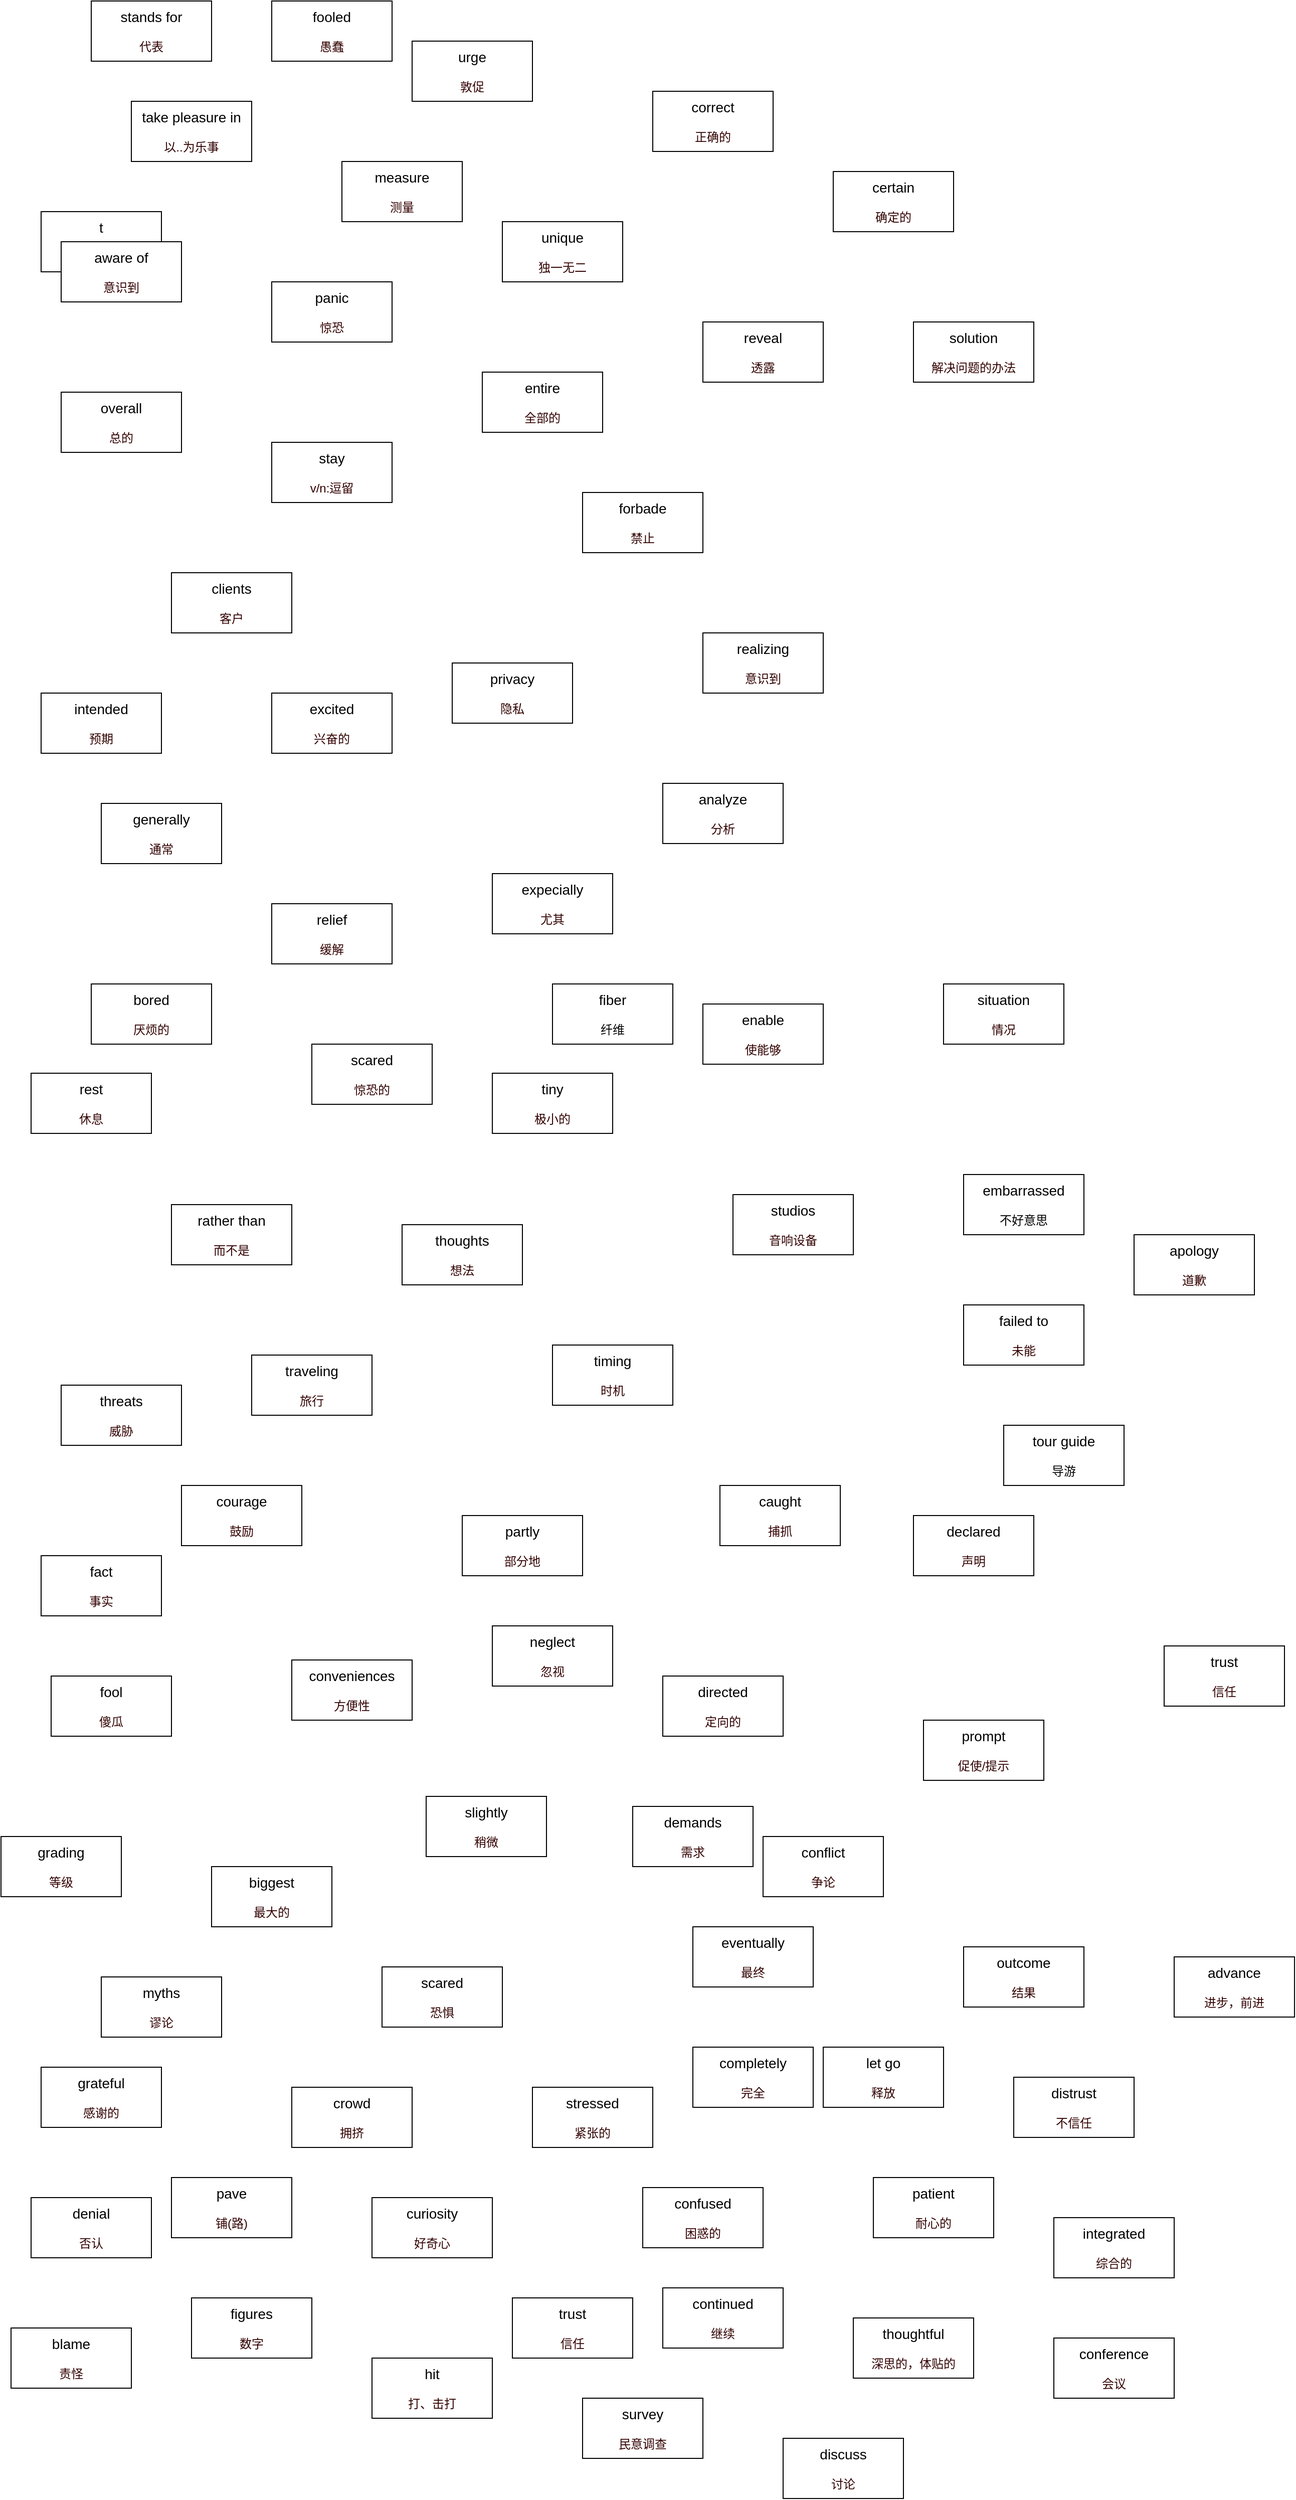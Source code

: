 <mxfile>
    <diagram id="ttYuPCzGJ3HdLokVk0_G" name="第 1 页">
        <mxGraphModel dx="1391" dy="431" grid="1" gridSize="10" guides="0" tooltips="1" connect="1" arrows="1" fold="1" page="1" pageScale="1" pageWidth="827" pageHeight="1169" math="0" shadow="0">
            <root>
                <mxCell id="0"/>
                <mxCell id="1" parent="0"/>
                <mxCell id="2" value="&lt;font style=&quot;font-size: 14px&quot;&gt;take pleasure in&lt;br&gt;&lt;/font&gt;&lt;br&gt;&lt;font color=&quot;#330000&quot;&gt;以..为乐事&lt;/font&gt;" style="rounded=0;whiteSpace=wrap;html=1;" parent="1" vertex="1">
                    <mxGeometry x="120" y="140" width="120" height="60" as="geometry"/>
                </mxCell>
                <mxCell id="3" value="&lt;font style=&quot;font-size: 14px&quot;&gt;t&lt;br&gt;&lt;/font&gt;&lt;br&gt;&lt;font color=&quot;#330000&quot;&gt;以&lt;/font&gt;" style="rounded=0;whiteSpace=wrap;html=1;" parent="1" vertex="1">
                    <mxGeometry x="30" y="250" width="120" height="60" as="geometry"/>
                </mxCell>
                <mxCell id="4" value="&lt;font style=&quot;font-size: 14px&quot;&gt;overall&lt;br&gt;&lt;/font&gt;&lt;br&gt;&lt;font color=&quot;#330000&quot;&gt;总的&lt;/font&gt;" style="rounded=0;whiteSpace=wrap;html=1;" parent="1" vertex="1">
                    <mxGeometry x="50" y="430" width="120" height="60" as="geometry"/>
                </mxCell>
                <mxCell id="6" value="&lt;font style=&quot;font-size: 14px&quot;&gt;stay&lt;br&gt;&lt;/font&gt;&lt;br&gt;&lt;font color=&quot;#330000&quot;&gt;v/n:逗留&lt;/font&gt;" style="rounded=0;whiteSpace=wrap;html=1;" parent="1" vertex="1">
                    <mxGeometry x="260" y="480" width="120" height="60" as="geometry"/>
                </mxCell>
                <mxCell id="8" value="&lt;font style=&quot;font-size: 14px&quot;&gt;entire&lt;br&gt;&lt;/font&gt;&lt;br&gt;&lt;font color=&quot;#330000&quot;&gt;全部的&lt;/font&gt;" style="rounded=0;whiteSpace=wrap;html=1;" parent="1" vertex="1">
                    <mxGeometry x="470" y="410" width="120" height="60" as="geometry"/>
                </mxCell>
                <mxCell id="9" value="&lt;font style=&quot;font-size: 14px&quot;&gt;correct&lt;br&gt;&lt;/font&gt;&lt;br&gt;&lt;font color=&quot;#330000&quot;&gt;正确的&lt;/font&gt;" style="rounded=0;whiteSpace=wrap;html=1;" parent="1" vertex="1">
                    <mxGeometry x="640" y="130" width="120" height="60" as="geometry"/>
                </mxCell>
                <mxCell id="10" value="&lt;font style=&quot;font-size: 14px&quot;&gt;unique&lt;br&gt;&lt;/font&gt;&lt;br&gt;&lt;font color=&quot;#330000&quot;&gt;独一无二&lt;/font&gt;" style="rounded=0;whiteSpace=wrap;html=1;" parent="1" vertex="1">
                    <mxGeometry x="490" y="260" width="120" height="60" as="geometry"/>
                </mxCell>
                <mxCell id="11" value="&lt;font style=&quot;font-size: 14px&quot;&gt;forbade&lt;br&gt;&lt;/font&gt;&lt;br&gt;&lt;font color=&quot;#330000&quot;&gt;禁止&lt;/font&gt;" style="rounded=0;whiteSpace=wrap;html=1;" parent="1" vertex="1">
                    <mxGeometry x="570" y="530" width="120" height="60" as="geometry"/>
                </mxCell>
                <mxCell id="12" value="&lt;font style=&quot;font-size: 14px&quot;&gt;reveal&lt;br&gt;&lt;/font&gt;&lt;br&gt;&lt;font color=&quot;#330000&quot;&gt;透露&lt;/font&gt;" style="rounded=0;whiteSpace=wrap;html=1;" parent="1" vertex="1">
                    <mxGeometry x="690" y="360" width="120" height="60" as="geometry"/>
                </mxCell>
                <mxCell id="13" value="&lt;font style=&quot;font-size: 14px&quot;&gt;clients&lt;br&gt;&lt;/font&gt;&lt;br&gt;&lt;font color=&quot;#330000&quot;&gt;客户&lt;/font&gt;" style="rounded=0;whiteSpace=wrap;html=1;" parent="1" vertex="1">
                    <mxGeometry x="160" y="610" width="120" height="60" as="geometry"/>
                </mxCell>
                <mxCell id="14" value="&lt;font style=&quot;font-size: 14px&quot;&gt;privacy&lt;br&gt;&lt;/font&gt;&lt;br&gt;&lt;font color=&quot;#330000&quot;&gt;隐私&lt;/font&gt;" style="rounded=0;whiteSpace=wrap;html=1;" parent="1" vertex="1">
                    <mxGeometry x="440" y="700" width="120" height="60" as="geometry"/>
                </mxCell>
                <mxCell id="15" value="&lt;font style=&quot;font-size: 14px&quot;&gt;urge&lt;br&gt;&lt;/font&gt;&lt;br&gt;&lt;font color=&quot;#330000&quot;&gt;敦促&lt;/font&gt;" style="rounded=0;whiteSpace=wrap;html=1;" parent="1" vertex="1">
                    <mxGeometry x="400" y="80" width="120" height="60" as="geometry"/>
                </mxCell>
                <mxCell id="16" value="&lt;font style=&quot;font-size: 14px&quot;&gt;realizing&lt;br&gt;&lt;/font&gt;&lt;br&gt;&lt;font color=&quot;#330000&quot;&gt;意识到&lt;/font&gt;" style="rounded=0;whiteSpace=wrap;html=1;" parent="1" vertex="1">
                    <mxGeometry x="690" y="670" width="120" height="60" as="geometry"/>
                </mxCell>
                <mxCell id="17" value="&lt;font style=&quot;font-size: 14px&quot;&gt;excited&lt;br&gt;&lt;/font&gt;&lt;br&gt;&lt;font color=&quot;#330000&quot;&gt;兴奋的&lt;/font&gt;" style="rounded=0;whiteSpace=wrap;html=1;" parent="1" vertex="1">
                    <mxGeometry x="260" y="730" width="120" height="60" as="geometry"/>
                </mxCell>
                <mxCell id="18" value="&lt;font style=&quot;font-size: 14px&quot;&gt;measure&lt;br&gt;&lt;/font&gt;&lt;br&gt;&lt;font color=&quot;#330000&quot;&gt;测量&lt;/font&gt;" style="rounded=0;whiteSpace=wrap;html=1;" parent="1" vertex="1">
                    <mxGeometry x="330" y="200" width="120" height="60" as="geometry"/>
                </mxCell>
                <mxCell id="19" value="&lt;font style=&quot;font-size: 14px&quot;&gt;stands for&lt;br&gt;&lt;/font&gt;&lt;br&gt;&lt;font color=&quot;#330000&quot;&gt;代表&lt;/font&gt;" style="rounded=0;whiteSpace=wrap;html=1;" parent="1" vertex="1">
                    <mxGeometry x="80" y="40" width="120" height="60" as="geometry"/>
                </mxCell>
                <mxCell id="20" value="&lt;font style=&quot;font-size: 14px&quot;&gt;aware of&lt;br&gt;&lt;/font&gt;&lt;br&gt;&lt;font color=&quot;#330000&quot;&gt;意识到&lt;/font&gt;" style="rounded=0;whiteSpace=wrap;html=1;" parent="1" vertex="1">
                    <mxGeometry x="50" y="280" width="120" height="60" as="geometry"/>
                </mxCell>
                <mxCell id="21" value="&lt;font style=&quot;font-size: 14px&quot;&gt;relief&lt;br&gt;&lt;/font&gt;&lt;br&gt;&lt;font color=&quot;#330000&quot;&gt;缓解&lt;/font&gt;" style="rounded=0;whiteSpace=wrap;html=1;" parent="1" vertex="1">
                    <mxGeometry x="260" y="940" width="120" height="60" as="geometry"/>
                </mxCell>
                <mxCell id="22" value="&lt;font style=&quot;font-size: 14px&quot;&gt;generally&lt;br&gt;&lt;/font&gt;&lt;br&gt;&lt;font color=&quot;#330000&quot;&gt;通常&lt;/font&gt;" style="rounded=0;whiteSpace=wrap;html=1;" parent="1" vertex="1">
                    <mxGeometry x="90" y="840" width="120" height="60" as="geometry"/>
                </mxCell>
                <mxCell id="23" value="&lt;span style=&quot;font-size: 14px&quot;&gt;expecially&lt;/span&gt;&lt;br&gt;&lt;br&gt;&lt;font color=&quot;#330000&quot;&gt;尤其&lt;/font&gt;" style="rounded=0;whiteSpace=wrap;html=1;" parent="1" vertex="1">
                    <mxGeometry x="480" y="910" width="120" height="60" as="geometry"/>
                </mxCell>
                <mxCell id="24" value="&lt;font style=&quot;font-size: 14px&quot;&gt;bored&lt;br&gt;&lt;/font&gt;&lt;br&gt;&lt;font color=&quot;#330000&quot;&gt;厌烦的&lt;/font&gt;" style="rounded=0;whiteSpace=wrap;html=1;" parent="1" vertex="1">
                    <mxGeometry x="80" y="1020" width="120" height="60" as="geometry"/>
                </mxCell>
                <mxCell id="25" value="&lt;font style=&quot;font-size: 14px&quot;&gt;scared&lt;br&gt;&lt;/font&gt;&lt;br&gt;&lt;font color=&quot;#330000&quot;&gt;惊恐的&lt;/font&gt;" style="rounded=0;whiteSpace=wrap;html=1;" parent="1" vertex="1">
                    <mxGeometry x="300" y="1080" width="120" height="60" as="geometry"/>
                </mxCell>
                <mxCell id="26" value="&lt;font style=&quot;font-size: 14px&quot;&gt;enable&lt;br&gt;&lt;/font&gt;&lt;br&gt;&lt;font color=&quot;#330000&quot;&gt;使能够&lt;/font&gt;" style="rounded=0;whiteSpace=wrap;html=1;" parent="1" vertex="1">
                    <mxGeometry x="690" y="1040" width="120" height="60" as="geometry"/>
                </mxCell>
                <mxCell id="27" value="&lt;font style=&quot;font-size: 14px&quot;&gt;analyze&lt;br&gt;&lt;/font&gt;&lt;br&gt;&lt;font color=&quot;#330000&quot;&gt;分析&lt;/font&gt;" style="rounded=0;whiteSpace=wrap;html=1;" parent="1" vertex="1">
                    <mxGeometry x="650" y="820" width="120" height="60" as="geometry"/>
                </mxCell>
                <mxCell id="28" value="&lt;font style=&quot;font-size: 14px&quot;&gt;fooled&lt;br&gt;&lt;/font&gt;&lt;br&gt;&lt;font color=&quot;#330000&quot;&gt;愚蠢&lt;/font&gt;" style="rounded=0;whiteSpace=wrap;html=1;" parent="1" vertex="1">
                    <mxGeometry x="260" y="40" width="120" height="60" as="geometry"/>
                </mxCell>
                <mxCell id="29" value="&lt;font style=&quot;font-size: 14px&quot;&gt;rest&lt;br&gt;&lt;/font&gt;&lt;br&gt;&lt;font color=&quot;#330000&quot;&gt;休息&lt;/font&gt;" style="rounded=0;whiteSpace=wrap;html=1;" parent="1" vertex="1">
                    <mxGeometry x="20" y="1109" width="120" height="60" as="geometry"/>
                </mxCell>
                <mxCell id="30" value="&lt;font style=&quot;font-size: 14px&quot;&gt;tiny&lt;br&gt;&lt;/font&gt;&lt;br&gt;&lt;font color=&quot;#330000&quot;&gt;极小的&lt;/font&gt;" style="rounded=0;whiteSpace=wrap;html=1;" parent="1" vertex="1">
                    <mxGeometry x="480" y="1109" width="120" height="60" as="geometry"/>
                </mxCell>
                <mxCell id="31" value="&lt;span style=&quot;font-size: 14px&quot;&gt;fiber&lt;br&gt;&lt;/span&gt;&lt;br&gt;纤维" style="rounded=0;whiteSpace=wrap;html=1;" parent="1" vertex="1">
                    <mxGeometry x="540" y="1020" width="120" height="60" as="geometry"/>
                </mxCell>
                <mxCell id="32" value="&lt;font style=&quot;font-size: 14px&quot;&gt;rather than&lt;br&gt;&lt;/font&gt;&lt;br&gt;&lt;font color=&quot;#330000&quot;&gt;而不是&lt;/font&gt;" style="rounded=0;whiteSpace=wrap;html=1;" parent="1" vertex="1">
                    <mxGeometry x="160" y="1240" width="120" height="60" as="geometry"/>
                </mxCell>
                <mxCell id="33" value="&lt;font style=&quot;font-size: 14px&quot;&gt;thoughts&lt;br&gt;&lt;/font&gt;&lt;br&gt;&lt;font color=&quot;#330000&quot;&gt;想法&lt;/font&gt;" style="rounded=0;whiteSpace=wrap;html=1;" parent="1" vertex="1">
                    <mxGeometry x="390" y="1260" width="120" height="60" as="geometry"/>
                </mxCell>
                <mxCell id="34" value="&lt;font style=&quot;font-size: 14px&quot;&gt;timing&lt;br&gt;&lt;/font&gt;&lt;font color=&quot;#330000&quot;&gt;&lt;br&gt;时机&lt;br&gt;&lt;/font&gt;" style="rounded=0;whiteSpace=wrap;html=1;" parent="1" vertex="1">
                    <mxGeometry x="540" y="1380" width="120" height="60" as="geometry"/>
                </mxCell>
                <mxCell id="35" value="&lt;font style=&quot;font-size: 14px&quot;&gt;traveling&lt;br&gt;&lt;/font&gt;&lt;br&gt;&lt;font color=&quot;#330000&quot;&gt;旅行&lt;/font&gt;" style="rounded=0;whiteSpace=wrap;html=1;" parent="1" vertex="1">
                    <mxGeometry x="240" y="1390" width="120" height="60" as="geometry"/>
                </mxCell>
                <mxCell id="36" value="&lt;font style=&quot;font-size: 14px&quot;&gt;courage&lt;br&gt;&lt;/font&gt;&lt;br&gt;&lt;font color=&quot;#330000&quot;&gt;鼓励&lt;/font&gt;" style="rounded=0;whiteSpace=wrap;html=1;" parent="1" vertex="1">
                    <mxGeometry x="170" y="1520" width="120" height="60" as="geometry"/>
                </mxCell>
                <mxCell id="37" value="&lt;font style=&quot;font-size: 14px&quot;&gt;partly&lt;br&gt;&lt;/font&gt;&lt;br&gt;&lt;font color=&quot;#330000&quot;&gt;部分地&lt;/font&gt;" style="rounded=0;whiteSpace=wrap;html=1;" parent="1" vertex="1">
                    <mxGeometry x="450" y="1550" width="120" height="60" as="geometry"/>
                </mxCell>
                <mxCell id="38" value="&lt;font style=&quot;font-size: 14px&quot;&gt;threats&lt;br&gt;&lt;/font&gt;&lt;br&gt;&lt;font color=&quot;#330000&quot;&gt;威胁&lt;/font&gt;" style="rounded=0;whiteSpace=wrap;html=1;" parent="1" vertex="1">
                    <mxGeometry x="50" y="1420" width="120" height="60" as="geometry"/>
                </mxCell>
                <mxCell id="39" value="&lt;font style=&quot;font-size: 14px&quot;&gt;fool&lt;br&gt;&lt;/font&gt;&lt;br&gt;&lt;font color=&quot;#330000&quot;&gt;傻瓜&lt;/font&gt;" style="rounded=0;whiteSpace=wrap;html=1;" parent="1" vertex="1">
                    <mxGeometry x="40" y="1710" width="120" height="60" as="geometry"/>
                </mxCell>
                <mxCell id="40" value="&lt;span style=&quot;font-size: 14px&quot;&gt;conveniences&lt;br&gt;&lt;/span&gt;&lt;br&gt;&lt;font color=&quot;#330000&quot;&gt;方便性&lt;/font&gt;" style="rounded=0;whiteSpace=wrap;html=1;" parent="1" vertex="1">
                    <mxGeometry x="280" y="1694" width="120" height="60" as="geometry"/>
                </mxCell>
                <mxCell id="41" value="&lt;font style=&quot;font-size: 14px&quot;&gt;caught&lt;br&gt;&lt;/font&gt;&lt;br&gt;&lt;font color=&quot;#330000&quot;&gt;捕抓&lt;/font&gt;" style="rounded=0;whiteSpace=wrap;html=1;" parent="1" vertex="1">
                    <mxGeometry x="707" y="1520" width="120" height="60" as="geometry"/>
                </mxCell>
                <mxCell id="42" value="&lt;font style=&quot;font-size: 14px&quot;&gt;directed&lt;br&gt;&lt;/font&gt;&lt;br&gt;&lt;font color=&quot;#330000&quot;&gt;定向的&lt;/font&gt;" style="rounded=0;whiteSpace=wrap;html=1;" parent="1" vertex="1">
                    <mxGeometry x="650" y="1710" width="120" height="60" as="geometry"/>
                </mxCell>
                <mxCell id="44" value="&lt;font style=&quot;font-size: 14px&quot;&gt;neglect&lt;br&gt;&lt;/font&gt;&lt;br&gt;&lt;font color=&quot;#330000&quot;&gt;忽视&lt;/font&gt;" style="rounded=0;whiteSpace=wrap;html=1;" parent="1" vertex="1">
                    <mxGeometry x="480" y="1660" width="120" height="60" as="geometry"/>
                </mxCell>
                <mxCell id="45" value="&lt;font style=&quot;font-size: 14px&quot;&gt;studios&lt;br&gt;&lt;/font&gt;&lt;br&gt;&lt;font color=&quot;#330000&quot;&gt;音响设备&lt;/font&gt;" style="rounded=0;whiteSpace=wrap;html=1;" parent="1" vertex="1">
                    <mxGeometry x="720" y="1230" width="120" height="60" as="geometry"/>
                </mxCell>
                <mxCell id="46" value="&lt;font style=&quot;font-size: 14px&quot;&gt;failed to&lt;br&gt;&lt;/font&gt;&lt;br&gt;&lt;font color=&quot;#330000&quot;&gt;未能&lt;/font&gt;" style="rounded=0;whiteSpace=wrap;html=1;" parent="1" vertex="1">
                    <mxGeometry x="950" y="1340" width="120" height="60" as="geometry"/>
                </mxCell>
                <mxCell id="47" value="&lt;font style=&quot;font-size: 14px&quot;&gt;embarrassed&lt;br&gt;&lt;/font&gt;&lt;br&gt;不好意思" style="rounded=0;whiteSpace=wrap;html=1;" parent="1" vertex="1">
                    <mxGeometry x="950" y="1210" width="120" height="60" as="geometry"/>
                </mxCell>
                <mxCell id="48" value="&lt;font style=&quot;font-size: 14px&quot;&gt;tour guide&lt;br&gt;&lt;/font&gt;&lt;br&gt;导游" style="rounded=0;whiteSpace=wrap;html=1;" parent="1" vertex="1">
                    <mxGeometry x="990" y="1460" width="120" height="60" as="geometry"/>
                </mxCell>
                <mxCell id="49" value="&lt;font style=&quot;font-size: 14px&quot;&gt;biggest&lt;br&gt;&lt;/font&gt;&lt;br&gt;&lt;font color=&quot;#330000&quot;&gt;最大的&lt;/font&gt;" style="rounded=0;whiteSpace=wrap;html=1;" parent="1" vertex="1">
                    <mxGeometry x="200" y="1900" width="120" height="60" as="geometry"/>
                </mxCell>
                <mxCell id="50" value="&lt;font style=&quot;font-size: 14px&quot;&gt;slightly&lt;br&gt;&lt;/font&gt;&lt;br&gt;&lt;font color=&quot;#330000&quot;&gt;稍微&lt;/font&gt;" style="rounded=0;whiteSpace=wrap;html=1;" parent="1" vertex="1">
                    <mxGeometry x="414" y="1830" width="120" height="60" as="geometry"/>
                </mxCell>
                <mxCell id="51" value="&lt;font style=&quot;font-size: 14px&quot;&gt;grading&lt;br&gt;&lt;/font&gt;&lt;br&gt;&lt;font color=&quot;#330000&quot;&gt;等级&lt;/font&gt;" style="rounded=0;whiteSpace=wrap;html=1;" parent="1" vertex="1">
                    <mxGeometry x="-10" y="1870" width="120" height="60" as="geometry"/>
                </mxCell>
                <mxCell id="52" value="&lt;font style=&quot;font-size: 14px&quot;&gt;scared&lt;br&gt;&lt;/font&gt;&lt;br&gt;&lt;font color=&quot;#330000&quot;&gt;恐惧&lt;/font&gt;" style="rounded=0;whiteSpace=wrap;html=1;" parent="1" vertex="1">
                    <mxGeometry x="370" y="2000" width="120" height="60" as="geometry"/>
                </mxCell>
                <mxCell id="53" value="&lt;font style=&quot;font-size: 14px&quot;&gt;myths&lt;br&gt;&lt;/font&gt;&lt;br&gt;&lt;font color=&quot;#330000&quot;&gt;谬论&lt;/font&gt;" style="rounded=0;whiteSpace=wrap;html=1;" parent="1" vertex="1">
                    <mxGeometry x="90" y="2010" width="120" height="60" as="geometry"/>
                </mxCell>
                <mxCell id="54" value="&lt;font style=&quot;font-size: 14px&quot;&gt;crowd&lt;br&gt;&lt;/font&gt;&lt;br&gt;&lt;font color=&quot;#330000&quot;&gt;拥挤&lt;/font&gt;" style="rounded=0;whiteSpace=wrap;html=1;" parent="1" vertex="1">
                    <mxGeometry x="280" y="2120" width="120" height="60" as="geometry"/>
                </mxCell>
                <mxCell id="55" value="&lt;font style=&quot;font-size: 14px&quot;&gt;panic&lt;br&gt;&lt;/font&gt;&lt;br&gt;&lt;font color=&quot;#330000&quot;&gt;惊恐&lt;/font&gt;" style="rounded=0;whiteSpace=wrap;html=1;" parent="1" vertex="1">
                    <mxGeometry x="260" y="320" width="120" height="60" as="geometry"/>
                </mxCell>
                <mxCell id="56" value="&lt;font style=&quot;font-size: 14px&quot;&gt;intended&lt;br&gt;&lt;/font&gt;&lt;br&gt;&lt;font color=&quot;#330000&quot;&gt;预期&lt;/font&gt;" style="rounded=0;whiteSpace=wrap;html=1;" parent="1" vertex="1">
                    <mxGeometry x="30" y="730" width="120" height="60" as="geometry"/>
                </mxCell>
                <mxCell id="57" value="&lt;font style=&quot;font-size: 14px&quot;&gt;declared&lt;br&gt;&lt;/font&gt;&lt;br&gt;&lt;font color=&quot;#330000&quot;&gt;声明&lt;/font&gt;" style="rounded=0;whiteSpace=wrap;html=1;" parent="1" vertex="1">
                    <mxGeometry x="900" y="1550" width="120" height="60" as="geometry"/>
                </mxCell>
                <mxCell id="58" value="&lt;span style=&quot;font-size: 14px&quot;&gt;certain&lt;br&gt;&lt;/span&gt;&lt;br&gt;&lt;font color=&quot;#330000&quot;&gt;确定的&lt;/font&gt;" style="rounded=0;whiteSpace=wrap;html=1;" parent="1" vertex="1">
                    <mxGeometry x="820" y="210" width="120" height="60" as="geometry"/>
                </mxCell>
                <mxCell id="59" value="&lt;font style=&quot;font-size: 14px&quot;&gt;solution&lt;br&gt;&lt;/font&gt;&lt;br&gt;&lt;font color=&quot;#330000&quot;&gt;解决问题的办法&lt;/font&gt;" style="rounded=0;whiteSpace=wrap;html=1;" parent="1" vertex="1">
                    <mxGeometry x="900" y="360" width="120" height="60" as="geometry"/>
                </mxCell>
                <mxCell id="60" value="&lt;font style=&quot;font-size: 14px&quot;&gt;prompt&lt;br&gt;&lt;/font&gt;&lt;br&gt;&lt;font color=&quot;#330000&quot;&gt;促使/提示&lt;/font&gt;" style="rounded=0;whiteSpace=wrap;html=1;" parent="1" vertex="1">
                    <mxGeometry x="910" y="1754" width="120" height="60" as="geometry"/>
                </mxCell>
                <mxCell id="61" value="&lt;font style=&quot;font-size: 14px&quot;&gt;trust&lt;br&gt;&lt;/font&gt;&lt;br&gt;&lt;font color=&quot;#330000&quot;&gt;信任&lt;/font&gt;" style="rounded=0;whiteSpace=wrap;html=1;" parent="1" vertex="1">
                    <mxGeometry x="1150" y="1680" width="120" height="60" as="geometry"/>
                </mxCell>
                <mxCell id="62" value="&lt;font style=&quot;font-size: 14px&quot;&gt;grateful&lt;br&gt;&lt;/font&gt;&lt;br&gt;&lt;font color=&quot;#330000&quot;&gt;感谢的&lt;/font&gt;" style="rounded=0;whiteSpace=wrap;html=1;" parent="1" vertex="1">
                    <mxGeometry x="30" y="2100" width="120" height="60" as="geometry"/>
                </mxCell>
                <mxCell id="63" value="&lt;font style=&quot;font-size: 14px&quot;&gt;pave&lt;br&gt;&lt;/font&gt;&lt;br&gt;&lt;font color=&quot;#330000&quot;&gt;铺(&lt;/font&gt;&lt;span style=&quot;color: rgb(51 , 0 , 0)&quot;&gt;路&lt;/span&gt;&lt;font color=&quot;#330000&quot;&gt;)&lt;/font&gt;" style="rounded=0;whiteSpace=wrap;html=1;" parent="1" vertex="1">
                    <mxGeometry x="160" y="2210" width="120" height="60" as="geometry"/>
                </mxCell>
                <mxCell id="64" value="&lt;font style=&quot;font-size: 14px&quot;&gt;curiosity&lt;br&gt;&lt;/font&gt;&lt;br&gt;&lt;font color=&quot;#330000&quot;&gt;好奇心&lt;/font&gt;" style="rounded=0;whiteSpace=wrap;html=1;" parent="1" vertex="1">
                    <mxGeometry x="360" y="2230" width="120" height="60" as="geometry"/>
                </mxCell>
                <mxCell id="65" value="&lt;font style=&quot;font-size: 14px&quot;&gt;stressed&lt;br&gt;&lt;/font&gt;&lt;br&gt;&lt;font color=&quot;#330000&quot;&gt;紧张的&lt;/font&gt;" style="rounded=0;whiteSpace=wrap;html=1;" parent="1" vertex="1">
                    <mxGeometry x="520" y="2120" width="120" height="60" as="geometry"/>
                </mxCell>
                <mxCell id="66" value="&lt;font style=&quot;font-size: 14px&quot;&gt;eventually&lt;br&gt;&lt;/font&gt;&lt;br&gt;&lt;font color=&quot;#330000&quot;&gt;最终&lt;/font&gt;" style="rounded=0;whiteSpace=wrap;html=1;" parent="1" vertex="1">
                    <mxGeometry x="680" y="1960" width="120" height="60" as="geometry"/>
                </mxCell>
                <mxCell id="67" value="&lt;font style=&quot;font-size: 14px&quot;&gt;denial&lt;br&gt;&lt;/font&gt;&lt;br&gt;&lt;font color=&quot;#330000&quot;&gt;否认&lt;/font&gt;" style="rounded=0;whiteSpace=wrap;html=1;" parent="1" vertex="1">
                    <mxGeometry x="20" y="2230" width="120" height="60" as="geometry"/>
                </mxCell>
                <mxCell id="68" value="&lt;font style=&quot;font-size: 14px&quot;&gt;figures&lt;br&gt;&lt;/font&gt;&lt;br&gt;&lt;font color=&quot;#330000&quot;&gt;数字&lt;/font&gt;" style="rounded=0;whiteSpace=wrap;html=1;" parent="1" vertex="1">
                    <mxGeometry x="180" y="2330" width="120" height="60" as="geometry"/>
                </mxCell>
                <mxCell id="69" value="&lt;font style=&quot;font-size: 14px&quot;&gt;blame&lt;br&gt;&lt;/font&gt;&lt;br&gt;&lt;font color=&quot;#330000&quot;&gt;责怪&lt;/font&gt;" style="rounded=0;whiteSpace=wrap;html=1;" parent="1" vertex="1">
                    <mxGeometry y="2360" width="120" height="60" as="geometry"/>
                </mxCell>
                <mxCell id="71" value="&lt;span style=&quot;font-size: 14px&quot;&gt;situation&lt;br&gt;&lt;/span&gt;&lt;br&gt;&lt;font color=&quot;#330000&quot;&gt;情况&lt;/font&gt;" style="rounded=0;whiteSpace=wrap;html=1;" parent="1" vertex="1">
                    <mxGeometry x="930" y="1020" width="120" height="60" as="geometry"/>
                </mxCell>
                <mxCell id="72" value="&lt;font style=&quot;font-size: 14px&quot;&gt;apology&lt;br&gt;&lt;/font&gt;&lt;br&gt;&lt;font color=&quot;#330000&quot;&gt;道歉&lt;/font&gt;" style="rounded=0;whiteSpace=wrap;html=1;" parent="1" vertex="1">
                    <mxGeometry x="1120" y="1270" width="120" height="60" as="geometry"/>
                </mxCell>
                <mxCell id="73" value="&lt;font style=&quot;font-size: 14px&quot;&gt;let go&lt;br&gt;&lt;/font&gt;&lt;br&gt;&lt;font color=&quot;#330000&quot;&gt;释放&lt;/font&gt;" style="rounded=0;whiteSpace=wrap;html=1;" parent="1" vertex="1">
                    <mxGeometry x="810" y="2080" width="120" height="60" as="geometry"/>
                </mxCell>
                <mxCell id="74" value="&lt;font style=&quot;font-size: 14px&quot;&gt;conflict&lt;br&gt;&lt;/font&gt;&lt;br&gt;&lt;font color=&quot;#330000&quot;&gt;争论&lt;/font&gt;" style="rounded=0;whiteSpace=wrap;html=1;" parent="1" vertex="1">
                    <mxGeometry x="750" y="1870" width="120" height="60" as="geometry"/>
                </mxCell>
                <mxCell id="75" value="&lt;font style=&quot;font-size: 14px&quot;&gt;outcome&lt;br&gt;&lt;/font&gt;&lt;br&gt;&lt;font color=&quot;#330000&quot;&gt;结果&lt;/font&gt;" style="rounded=0;whiteSpace=wrap;html=1;" parent="1" vertex="1">
                    <mxGeometry x="950" y="1980" width="120" height="60" as="geometry"/>
                </mxCell>
                <mxCell id="76" value="&lt;font style=&quot;font-size: 14px&quot;&gt;confused&lt;br&gt;&lt;/font&gt;&lt;br&gt;&lt;font color=&quot;#330000&quot;&gt;困惑的&lt;/font&gt;" style="rounded=0;whiteSpace=wrap;html=1;" parent="1" vertex="1">
                    <mxGeometry x="630" y="2220" width="120" height="60" as="geometry"/>
                </mxCell>
                <mxCell id="77" value="&lt;font style=&quot;font-size: 14px&quot;&gt;trust&lt;br&gt;&lt;/font&gt;&lt;br&gt;&lt;font color=&quot;#330000&quot;&gt;信任&lt;/font&gt;" style="rounded=0;whiteSpace=wrap;html=1;" parent="1" vertex="1">
                    <mxGeometry x="500" y="2330" width="120" height="60" as="geometry"/>
                </mxCell>
                <mxCell id="78" value="&lt;font style=&quot;font-size: 14px&quot;&gt;completely&lt;br&gt;&lt;/font&gt;&lt;br&gt;&lt;font color=&quot;#330000&quot;&gt;完全&lt;/font&gt;" style="rounded=0;whiteSpace=wrap;html=1;" parent="1" vertex="1">
                    <mxGeometry x="680" y="2080" width="120" height="60" as="geometry"/>
                </mxCell>
                <mxCell id="79" value="&lt;font style=&quot;font-size: 14px&quot;&gt;continued&lt;br&gt;&lt;/font&gt;&lt;br&gt;&lt;font color=&quot;#330000&quot;&gt;继续&lt;/font&gt;" style="rounded=0;whiteSpace=wrap;html=1;" parent="1" vertex="1">
                    <mxGeometry x="650" y="2320" width="120" height="60" as="geometry"/>
                </mxCell>
                <mxCell id="80" value="&lt;font style=&quot;font-size: 14px&quot;&gt;demands&lt;br&gt;&lt;/font&gt;&lt;br&gt;&lt;font color=&quot;#330000&quot;&gt;需求&lt;/font&gt;" style="rounded=0;whiteSpace=wrap;html=1;" parent="1" vertex="1">
                    <mxGeometry x="620" y="1840" width="120" height="60" as="geometry"/>
                </mxCell>
                <mxCell id="81" value="&lt;font style=&quot;font-size: 14px&quot;&gt;advance&lt;br&gt;&lt;/font&gt;&lt;br&gt;&lt;font color=&quot;#330000&quot;&gt;进步，前进&lt;/font&gt;" style="rounded=0;whiteSpace=wrap;html=1;" parent="1" vertex="1">
                    <mxGeometry x="1160" y="1990" width="120" height="60" as="geometry"/>
                </mxCell>
                <mxCell id="82" value="&lt;font style=&quot;font-size: 14px&quot;&gt;patient&lt;br&gt;&lt;/font&gt;&lt;br&gt;&lt;font color=&quot;#330000&quot;&gt;耐心的&lt;/font&gt;" style="rounded=0;whiteSpace=wrap;html=1;" parent="1" vertex="1">
                    <mxGeometry x="860" y="2210" width="120" height="60" as="geometry"/>
                </mxCell>
                <mxCell id="83" value="&lt;font style=&quot;font-size: 14px&quot;&gt;thoughtful&lt;br&gt;&lt;/font&gt;&lt;br&gt;&lt;font color=&quot;#330000&quot;&gt;深思的，体贴的&lt;/font&gt;" style="rounded=0;whiteSpace=wrap;html=1;" parent="1" vertex="1">
                    <mxGeometry x="840" y="2350" width="120" height="60" as="geometry"/>
                </mxCell>
                <mxCell id="84" value="&lt;font style=&quot;font-size: 14px&quot;&gt;hit&lt;br&gt;&lt;/font&gt;&lt;br&gt;&lt;font color=&quot;#330000&quot;&gt;打、击打&lt;/font&gt;" style="rounded=0;whiteSpace=wrap;html=1;" parent="1" vertex="1">
                    <mxGeometry x="360" y="2390" width="120" height="60" as="geometry"/>
                </mxCell>
                <mxCell id="85" value="&lt;font style=&quot;font-size: 14px&quot;&gt;distrust&lt;br&gt;&lt;/font&gt;&lt;br&gt;&lt;font color=&quot;#330000&quot;&gt;不信任&lt;/font&gt;" style="rounded=0;whiteSpace=wrap;html=1;" parent="1" vertex="1">
                    <mxGeometry x="1000" y="2110" width="120" height="60" as="geometry"/>
                </mxCell>
                <mxCell id="86" value="&lt;font style=&quot;font-size: 14px&quot;&gt;integrated&lt;br&gt;&lt;/font&gt;&lt;br&gt;&lt;font color=&quot;#330000&quot;&gt;综合的&lt;/font&gt;" style="rounded=0;whiteSpace=wrap;html=1;" parent="1" vertex="1">
                    <mxGeometry x="1040" y="2250" width="120" height="60" as="geometry"/>
                </mxCell>
                <mxCell id="87" value="&lt;font style=&quot;font-size: 14px&quot;&gt;conference&lt;br&gt;&lt;/font&gt;&lt;br&gt;&lt;font color=&quot;#330000&quot;&gt;会议&lt;/font&gt;" style="rounded=0;whiteSpace=wrap;html=1;" parent="1" vertex="1">
                    <mxGeometry x="1040" y="2370" width="120" height="60" as="geometry"/>
                </mxCell>
                <mxCell id="88" value="&lt;font style=&quot;font-size: 14px&quot;&gt;survey&lt;br&gt;&lt;/font&gt;&lt;br&gt;&lt;font color=&quot;#330000&quot;&gt;民意调查&lt;/font&gt;" style="rounded=0;whiteSpace=wrap;html=1;" parent="1" vertex="1">
                    <mxGeometry x="570" y="2430" width="120" height="60" as="geometry"/>
                </mxCell>
                <mxCell id="89" value="&lt;font style=&quot;font-size: 14px&quot;&gt;discuss&lt;br&gt;&lt;/font&gt;&lt;br&gt;&lt;font color=&quot;#330000&quot;&gt;讨论&lt;/font&gt;" style="rounded=0;whiteSpace=wrap;html=1;" parent="1" vertex="1">
                    <mxGeometry x="770" y="2470" width="120" height="60" as="geometry"/>
                </mxCell>
                <mxCell id="90" value="&lt;font style=&quot;font-size: 14px&quot;&gt;fact&lt;br&gt;&lt;/font&gt;&lt;br&gt;&lt;font color=&quot;#330000&quot;&gt;事实&lt;/font&gt;" style="rounded=0;whiteSpace=wrap;html=1;" vertex="1" parent="1">
                    <mxGeometry x="30" y="1590" width="120" height="60" as="geometry"/>
                </mxCell>
            </root>
        </mxGraphModel>
    </diagram>
</mxfile>